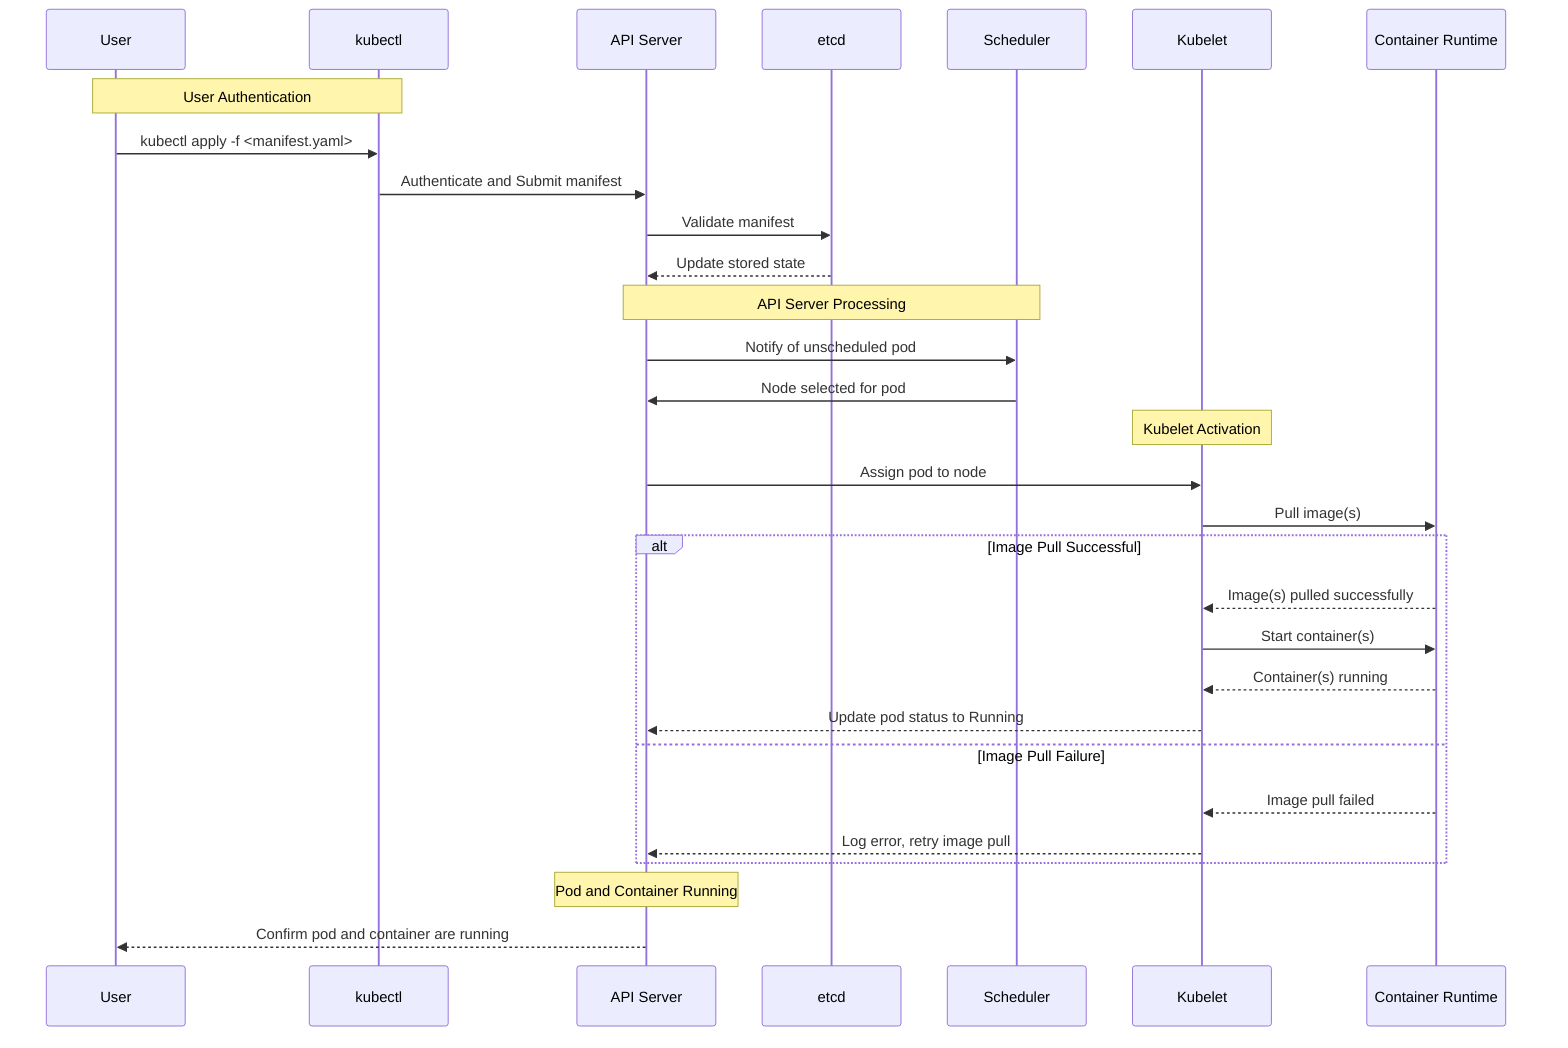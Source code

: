 %%{init: {'theme':'base', 'themeVariables': { 'fontSize': '20px', 'primaryTextColor': '#fff', 'primaryColor': '#000', 'lineColor': '#000', 'secondaryColor': '#ffcb05', 'tertiaryColor': '#ffcb05', 'textColor': '#000', }}}%%
sequenceDiagram
    participant User as User
    participant Kubectl as kubectl
    participant API_Server as API Server
    participant Etcd as etcd
    participant Scheduler as Scheduler
    participant Kubelet as Kubelet
    participant Container_Runtime as Container Runtime

    Note over User,Kubectl: User Authentication
    User->>Kubectl: kubectl apply -f <manifest.yaml>
    Kubectl->>API_Server: Authenticate and Submit manifest
    API_Server->>Etcd: Validate manifest
    Etcd-->>API_Server: Update stored state
    Note over API_Server,Scheduler: API Server Processing
    API_Server->>Scheduler: Notify of unscheduled pod
    Scheduler->>API_Server: Node selected for pod
    Note over Kubelet: Kubelet Activation
    API_Server->>Kubelet: Assign pod to node
    Kubelet->>Container_Runtime: Pull image(s)
    alt Image Pull Successful
        Container_Runtime-->>Kubelet: Image(s) pulled successfully
        Kubelet->>Container_Runtime: Start container(s)
        Container_Runtime-->>Kubelet: Container(s) running
        Kubelet-->>API_Server: Update pod status to Running
    else Image Pull Failure
        Container_Runtime-->>Kubelet: Image pull failed
        Kubelet-->>API_Server: Log error, retry image pull
    end
    Note over API_Server: Pod and Container Running
    API_Server-->>User: Confirm pod and container are running
